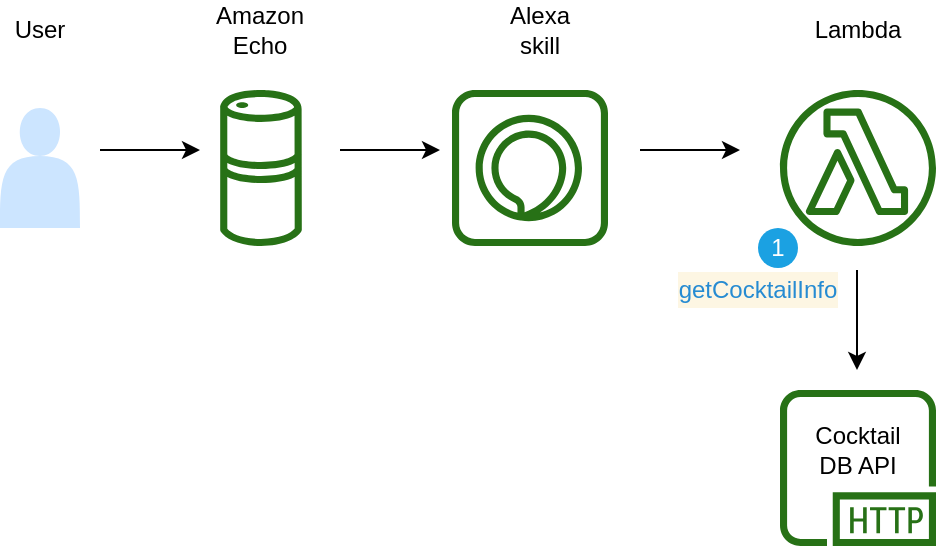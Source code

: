 <mxfile version="14.4.3" type="device"><diagram id="v1Bo4Xx670oM27Fev2lG" name="Page-1"><mxGraphModel dx="678" dy="338" grid="1" gridSize="10" guides="1" tooltips="1" connect="1" arrows="1" fold="1" page="1" pageScale="1" pageWidth="827" pageHeight="1169" math="0" shadow="0"><root><mxCell id="0"/><mxCell id="1" parent="0"/><mxCell id="wIRWPDv60LZmxJ2LKIv1-1" value="" style="outlineConnect=0;fontColor=#232F3E;gradientColor=none;fillColor=#277116;strokeColor=none;dashed=0;verticalLabelPosition=bottom;verticalAlign=top;align=center;html=1;fontSize=12;fontStyle=0;aspect=fixed;pointerEvents=1;shape=mxgraph.aws4.lambda_function;" parent="1" vertex="1"><mxGeometry x="470" y="180" width="78" height="78" as="geometry"/></mxCell><mxCell id="wIRWPDv60LZmxJ2LKIv1-4" value="" style="outlineConnect=0;fontColor=#232F3E;gradientColor=none;fillColor=#277116;strokeColor=none;dashed=0;verticalLabelPosition=bottom;verticalAlign=top;align=center;html=1;fontSize=12;fontStyle=0;aspect=fixed;pointerEvents=1;shape=mxgraph.aws4.alexa_skill;" parent="1" vertex="1"><mxGeometry x="306" y="180" width="78" height="78" as="geometry"/></mxCell><mxCell id="wIRWPDv60LZmxJ2LKIv1-6" value="" style="outlineConnect=0;fontColor=#232F3E;gradientColor=none;fillColor=#277116;strokeColor=none;dashed=0;verticalLabelPosition=bottom;verticalAlign=top;align=center;html=1;fontSize=12;fontStyle=0;aspect=fixed;pointerEvents=1;shape=mxgraph.aws4.echo;" parent="1" vertex="1"><mxGeometry x="190" y="180" width="41" height="78" as="geometry"/></mxCell><mxCell id="wIRWPDv60LZmxJ2LKIv1-7" value="" style="shape=actor;whiteSpace=wrap;html=1;strokeColor=none;fillColor=#CCE5FF;" parent="1" vertex="1"><mxGeometry x="80" y="189" width="40" height="60" as="geometry"/></mxCell><mxCell id="wIRWPDv60LZmxJ2LKIv1-11" value="" style="outlineConnect=0;fontColor=#232F3E;gradientColor=none;fillColor=#277116;strokeColor=none;dashed=0;verticalLabelPosition=bottom;verticalAlign=top;align=center;html=1;fontSize=12;fontStyle=0;aspect=fixed;pointerEvents=1;shape=mxgraph.aws4.http_protocol;" parent="1" vertex="1"><mxGeometry x="470" y="330" width="78" height="78" as="geometry"/></mxCell><mxCell id="wIRWPDv60LZmxJ2LKIv1-12" value="" style="endArrow=classic;html=1;" parent="1" edge="1"><mxGeometry width="50" height="50" relative="1" as="geometry"><mxPoint x="130" y="210" as="sourcePoint"/><mxPoint x="180" y="210" as="targetPoint"/></mxGeometry></mxCell><mxCell id="wIRWPDv60LZmxJ2LKIv1-13" value="" style="endArrow=classic;html=1;" parent="1" edge="1"><mxGeometry width="50" height="50" relative="1" as="geometry"><mxPoint x="250" y="210" as="sourcePoint"/><mxPoint x="300" y="210" as="targetPoint"/></mxGeometry></mxCell><mxCell id="wIRWPDv60LZmxJ2LKIv1-14" value="" style="endArrow=classic;html=1;" parent="1" edge="1"><mxGeometry width="50" height="50" relative="1" as="geometry"><mxPoint x="400" y="210" as="sourcePoint"/><mxPoint x="450" y="210" as="targetPoint"/></mxGeometry></mxCell><mxCell id="wIRWPDv60LZmxJ2LKIv1-16" value="" style="endArrow=classic;html=1;" parent="1" edge="1"><mxGeometry width="50" height="50" relative="1" as="geometry"><mxPoint x="508.5" y="270" as="sourcePoint"/><mxPoint x="508.5" y="320" as="targetPoint"/></mxGeometry></mxCell><mxCell id="wIRWPDv60LZmxJ2LKIv1-17" value="User" style="text;html=1;strokeColor=none;fillColor=none;align=center;verticalAlign=middle;whiteSpace=wrap;rounded=0;" parent="1" vertex="1"><mxGeometry x="80" y="140" width="40" height="20" as="geometry"/></mxCell><mxCell id="wIRWPDv60LZmxJ2LKIv1-18" value="Amazon Echo" style="text;html=1;strokeColor=none;fillColor=none;align=center;verticalAlign=middle;whiteSpace=wrap;rounded=0;" parent="1" vertex="1"><mxGeometry x="190" y="140" width="40" height="20" as="geometry"/></mxCell><mxCell id="wIRWPDv60LZmxJ2LKIv1-21" value="Alexa skill" style="text;html=1;strokeColor=none;fillColor=none;align=center;verticalAlign=middle;whiteSpace=wrap;rounded=0;" parent="1" vertex="1"><mxGeometry x="330" y="140" width="40" height="20" as="geometry"/></mxCell><mxCell id="wIRWPDv60LZmxJ2LKIv1-23" value="Lambda" style="text;html=1;strokeColor=none;fillColor=none;align=center;verticalAlign=middle;whiteSpace=wrap;rounded=0;" parent="1" vertex="1"><mxGeometry x="489" y="140" width="40" height="20" as="geometry"/></mxCell><mxCell id="wIRWPDv60LZmxJ2LKIv1-25" value="Cocktail DB API" style="text;html=1;strokeColor=none;fillColor=none;align=center;verticalAlign=middle;whiteSpace=wrap;rounded=0;" parent="1" vertex="1"><mxGeometry x="489" y="350" width="40" height="20" as="geometry"/></mxCell><mxCell id="wIRWPDv60LZmxJ2LKIv1-29" value="&lt;div style=&quot;background-color: rgb(253 , 246 , 227) ; line-height: 18px&quot;&gt;&lt;div style=&quot;line-height: 18px&quot;&gt;&lt;div style=&quot;color: rgb(51 , 51 , 51) ; line-height: 18px&quot;&gt;&lt;span style=&quot;color: #268bd2&quot;&gt;getCocktailInfo&lt;/span&gt;&lt;/div&gt;&lt;/div&gt;&lt;/div&gt;" style="text;html=1;align=center;verticalAlign=middle;whiteSpace=wrap;rounded=0;fillColor=#FFFFFF;" parent="1" vertex="1"><mxGeometry x="439" y="269" width="40" height="20" as="geometry"/></mxCell><mxCell id="wIRWPDv60LZmxJ2LKIv1-31" value="1" style="ellipse;whiteSpace=wrap;html=1;aspect=fixed;fillColor=#1ba1e2;fontColor=#ffffff;strokeColor=none;" parent="1" vertex="1"><mxGeometry x="459" y="249" width="20" height="20" as="geometry"/></mxCell></root></mxGraphModel></diagram></mxfile>